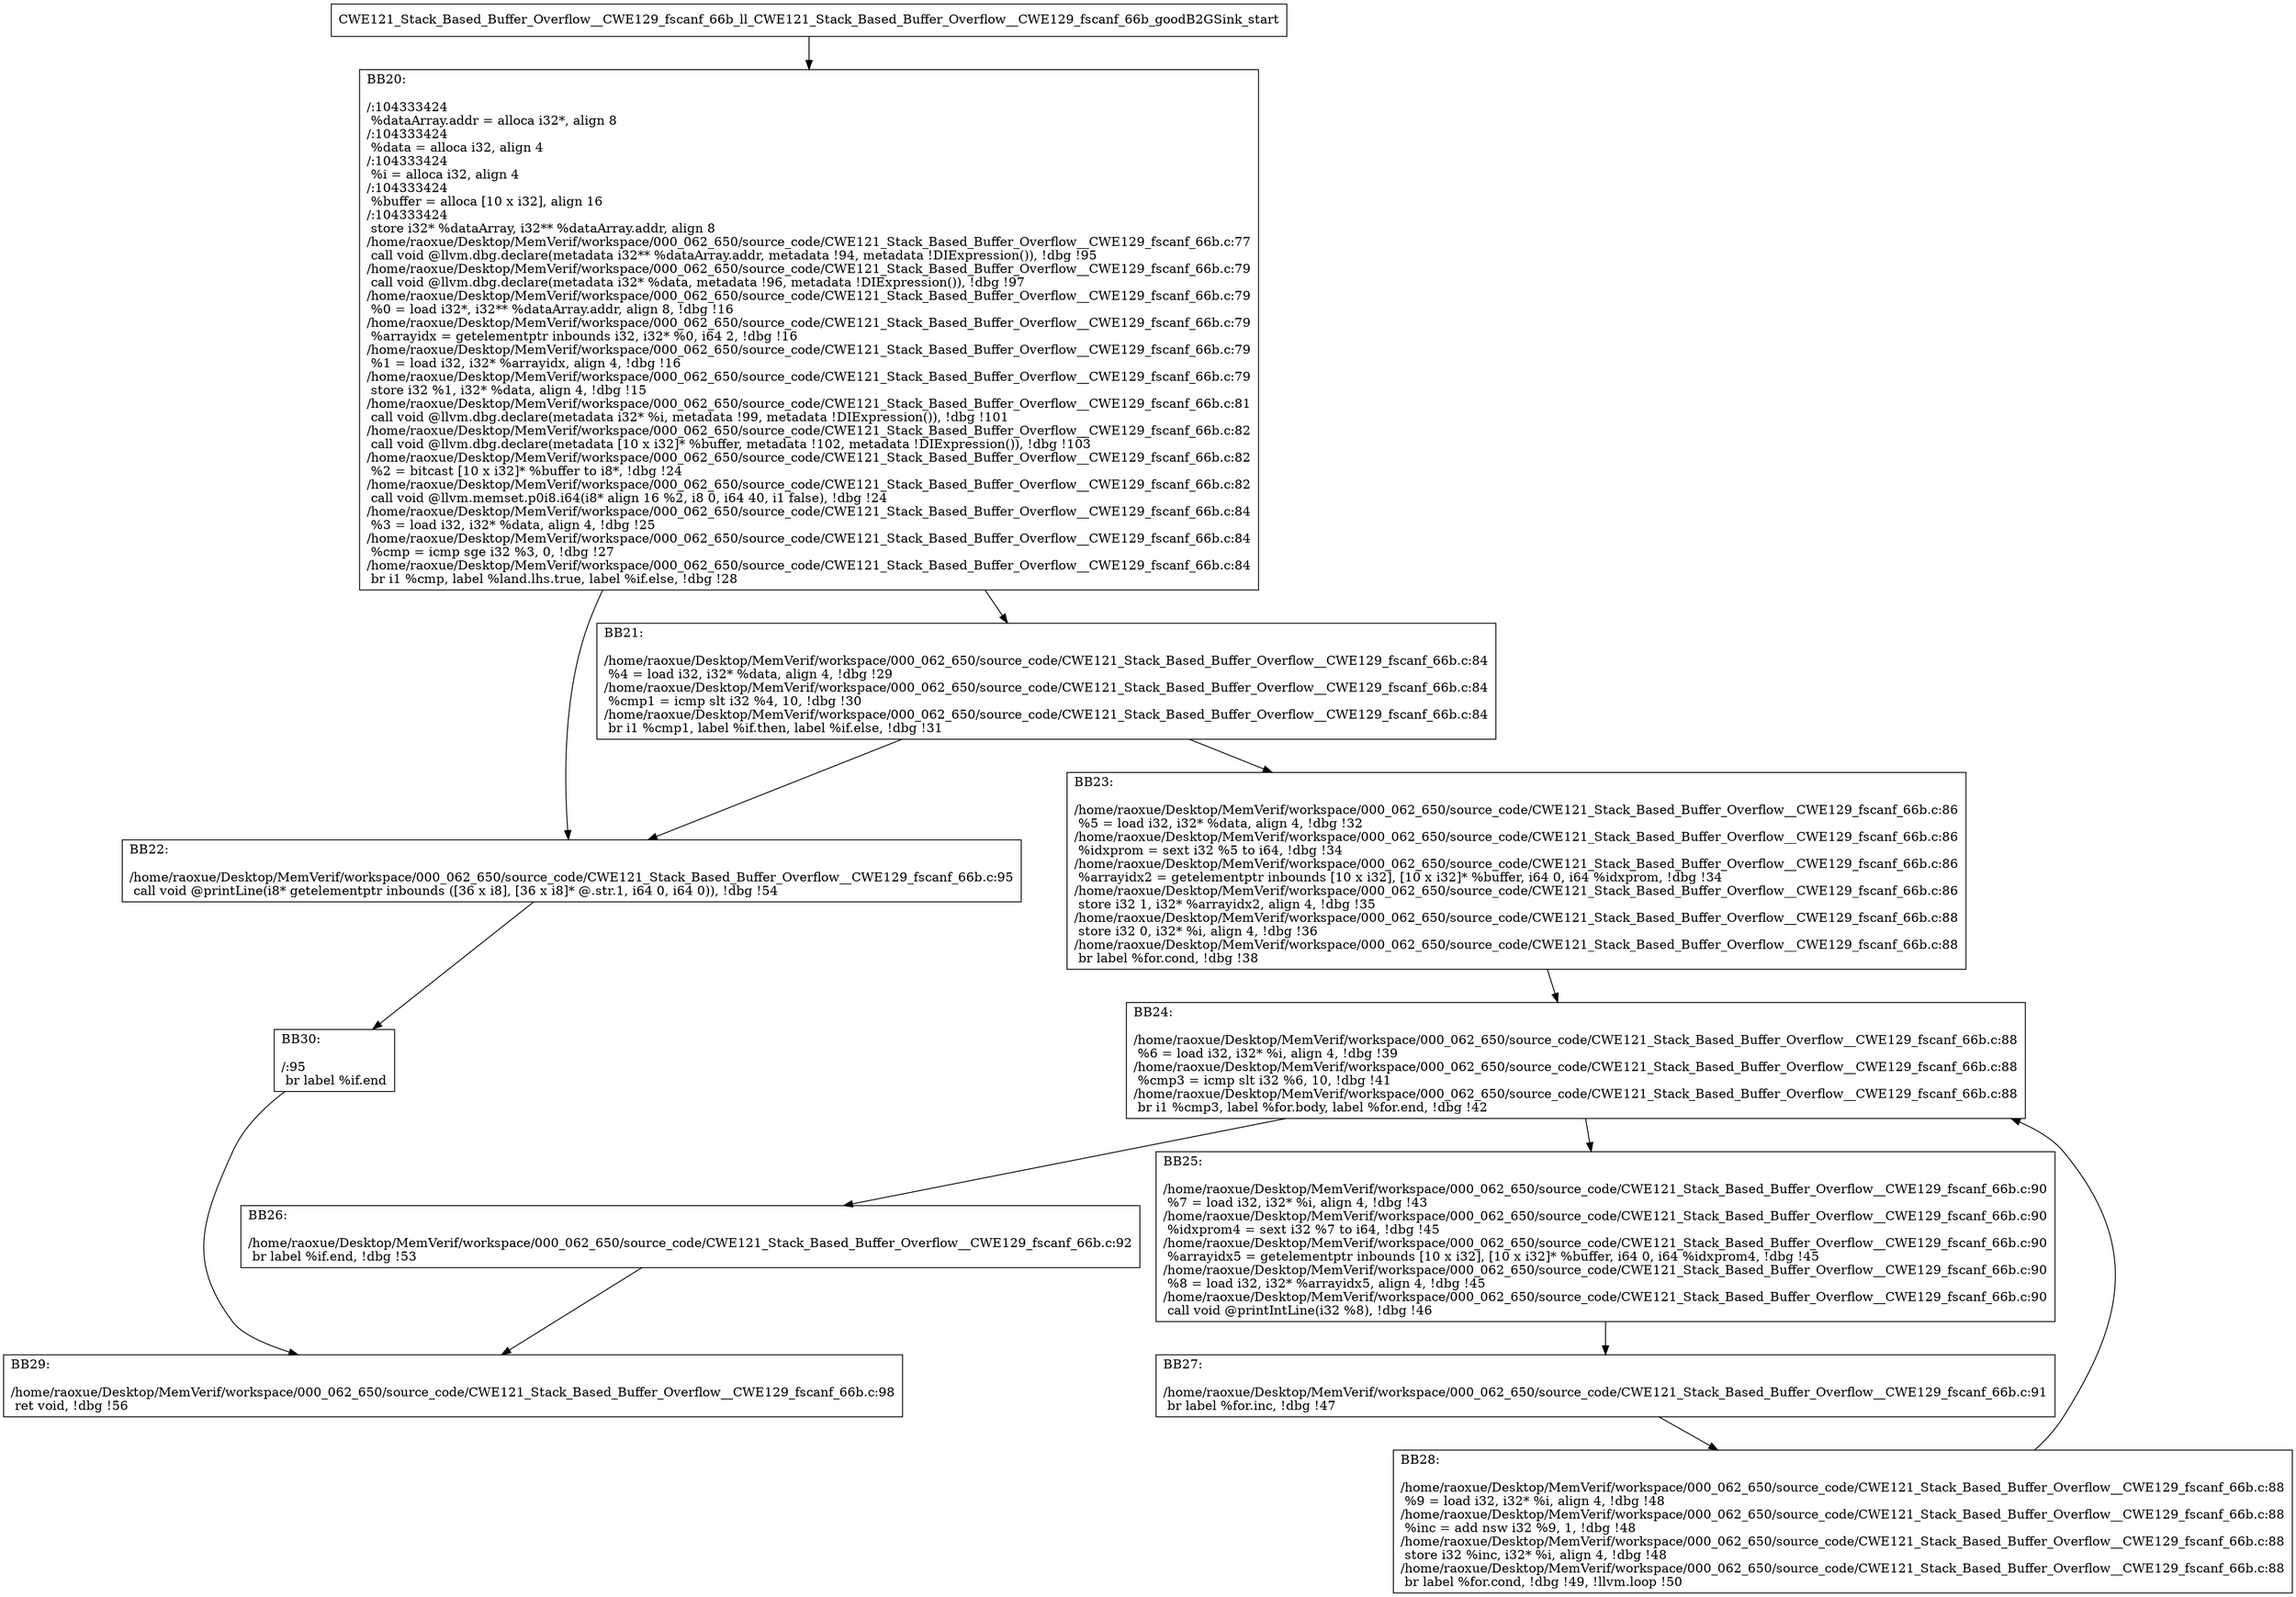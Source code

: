 digraph "CFG for'CWE121_Stack_Based_Buffer_Overflow__CWE129_fscanf_66b_ll_CWE121_Stack_Based_Buffer_Overflow__CWE129_fscanf_66b_goodB2GSink' function" {
	BBCWE121_Stack_Based_Buffer_Overflow__CWE129_fscanf_66b_ll_CWE121_Stack_Based_Buffer_Overflow__CWE129_fscanf_66b_goodB2GSink_start[shape=record,label="{CWE121_Stack_Based_Buffer_Overflow__CWE129_fscanf_66b_ll_CWE121_Stack_Based_Buffer_Overflow__CWE129_fscanf_66b_goodB2GSink_start}"];
	BBCWE121_Stack_Based_Buffer_Overflow__CWE129_fscanf_66b_ll_CWE121_Stack_Based_Buffer_Overflow__CWE129_fscanf_66b_goodB2GSink_start-> CWE121_Stack_Based_Buffer_Overflow__CWE129_fscanf_66b_ll_CWE121_Stack_Based_Buffer_Overflow__CWE129_fscanf_66b_goodB2GSinkBB20;
	CWE121_Stack_Based_Buffer_Overflow__CWE129_fscanf_66b_ll_CWE121_Stack_Based_Buffer_Overflow__CWE129_fscanf_66b_goodB2GSinkBB20 [shape=record, label="{BB20:\l\l/:104333424\l
  %dataArray.addr = alloca i32*, align 8\l
/:104333424\l
  %data = alloca i32, align 4\l
/:104333424\l
  %i = alloca i32, align 4\l
/:104333424\l
  %buffer = alloca [10 x i32], align 16\l
/:104333424\l
  store i32* %dataArray, i32** %dataArray.addr, align 8\l
/home/raoxue/Desktop/MemVerif/workspace/000_062_650/source_code/CWE121_Stack_Based_Buffer_Overflow__CWE129_fscanf_66b.c:77\l
  call void @llvm.dbg.declare(metadata i32** %dataArray.addr, metadata !94, metadata !DIExpression()), !dbg !95\l
/home/raoxue/Desktop/MemVerif/workspace/000_062_650/source_code/CWE121_Stack_Based_Buffer_Overflow__CWE129_fscanf_66b.c:79\l
  call void @llvm.dbg.declare(metadata i32* %data, metadata !96, metadata !DIExpression()), !dbg !97\l
/home/raoxue/Desktop/MemVerif/workspace/000_062_650/source_code/CWE121_Stack_Based_Buffer_Overflow__CWE129_fscanf_66b.c:79\l
  %0 = load i32*, i32** %dataArray.addr, align 8, !dbg !16\l
/home/raoxue/Desktop/MemVerif/workspace/000_062_650/source_code/CWE121_Stack_Based_Buffer_Overflow__CWE129_fscanf_66b.c:79\l
  %arrayidx = getelementptr inbounds i32, i32* %0, i64 2, !dbg !16\l
/home/raoxue/Desktop/MemVerif/workspace/000_062_650/source_code/CWE121_Stack_Based_Buffer_Overflow__CWE129_fscanf_66b.c:79\l
  %1 = load i32, i32* %arrayidx, align 4, !dbg !16\l
/home/raoxue/Desktop/MemVerif/workspace/000_062_650/source_code/CWE121_Stack_Based_Buffer_Overflow__CWE129_fscanf_66b.c:79\l
  store i32 %1, i32* %data, align 4, !dbg !15\l
/home/raoxue/Desktop/MemVerif/workspace/000_062_650/source_code/CWE121_Stack_Based_Buffer_Overflow__CWE129_fscanf_66b.c:81\l
  call void @llvm.dbg.declare(metadata i32* %i, metadata !99, metadata !DIExpression()), !dbg !101\l
/home/raoxue/Desktop/MemVerif/workspace/000_062_650/source_code/CWE121_Stack_Based_Buffer_Overflow__CWE129_fscanf_66b.c:82\l
  call void @llvm.dbg.declare(metadata [10 x i32]* %buffer, metadata !102, metadata !DIExpression()), !dbg !103\l
/home/raoxue/Desktop/MemVerif/workspace/000_062_650/source_code/CWE121_Stack_Based_Buffer_Overflow__CWE129_fscanf_66b.c:82\l
  %2 = bitcast [10 x i32]* %buffer to i8*, !dbg !24\l
/home/raoxue/Desktop/MemVerif/workspace/000_062_650/source_code/CWE121_Stack_Based_Buffer_Overflow__CWE129_fscanf_66b.c:82\l
  call void @llvm.memset.p0i8.i64(i8* align 16 %2, i8 0, i64 40, i1 false), !dbg !24\l
/home/raoxue/Desktop/MemVerif/workspace/000_062_650/source_code/CWE121_Stack_Based_Buffer_Overflow__CWE129_fscanf_66b.c:84\l
  %3 = load i32, i32* %data, align 4, !dbg !25\l
/home/raoxue/Desktop/MemVerif/workspace/000_062_650/source_code/CWE121_Stack_Based_Buffer_Overflow__CWE129_fscanf_66b.c:84\l
  %cmp = icmp sge i32 %3, 0, !dbg !27\l
/home/raoxue/Desktop/MemVerif/workspace/000_062_650/source_code/CWE121_Stack_Based_Buffer_Overflow__CWE129_fscanf_66b.c:84\l
  br i1 %cmp, label %land.lhs.true, label %if.else, !dbg !28\l
}"];
	CWE121_Stack_Based_Buffer_Overflow__CWE129_fscanf_66b_ll_CWE121_Stack_Based_Buffer_Overflow__CWE129_fscanf_66b_goodB2GSinkBB20-> CWE121_Stack_Based_Buffer_Overflow__CWE129_fscanf_66b_ll_CWE121_Stack_Based_Buffer_Overflow__CWE129_fscanf_66b_goodB2GSinkBB21;
	CWE121_Stack_Based_Buffer_Overflow__CWE129_fscanf_66b_ll_CWE121_Stack_Based_Buffer_Overflow__CWE129_fscanf_66b_goodB2GSinkBB20-> CWE121_Stack_Based_Buffer_Overflow__CWE129_fscanf_66b_ll_CWE121_Stack_Based_Buffer_Overflow__CWE129_fscanf_66b_goodB2GSinkBB22;
	CWE121_Stack_Based_Buffer_Overflow__CWE129_fscanf_66b_ll_CWE121_Stack_Based_Buffer_Overflow__CWE129_fscanf_66b_goodB2GSinkBB21 [shape=record, label="{BB21:\l\l/home/raoxue/Desktop/MemVerif/workspace/000_062_650/source_code/CWE121_Stack_Based_Buffer_Overflow__CWE129_fscanf_66b.c:84\l
  %4 = load i32, i32* %data, align 4, !dbg !29\l
/home/raoxue/Desktop/MemVerif/workspace/000_062_650/source_code/CWE121_Stack_Based_Buffer_Overflow__CWE129_fscanf_66b.c:84\l
  %cmp1 = icmp slt i32 %4, 10, !dbg !30\l
/home/raoxue/Desktop/MemVerif/workspace/000_062_650/source_code/CWE121_Stack_Based_Buffer_Overflow__CWE129_fscanf_66b.c:84\l
  br i1 %cmp1, label %if.then, label %if.else, !dbg !31\l
}"];
	CWE121_Stack_Based_Buffer_Overflow__CWE129_fscanf_66b_ll_CWE121_Stack_Based_Buffer_Overflow__CWE129_fscanf_66b_goodB2GSinkBB21-> CWE121_Stack_Based_Buffer_Overflow__CWE129_fscanf_66b_ll_CWE121_Stack_Based_Buffer_Overflow__CWE129_fscanf_66b_goodB2GSinkBB23;
	CWE121_Stack_Based_Buffer_Overflow__CWE129_fscanf_66b_ll_CWE121_Stack_Based_Buffer_Overflow__CWE129_fscanf_66b_goodB2GSinkBB21-> CWE121_Stack_Based_Buffer_Overflow__CWE129_fscanf_66b_ll_CWE121_Stack_Based_Buffer_Overflow__CWE129_fscanf_66b_goodB2GSinkBB22;
	CWE121_Stack_Based_Buffer_Overflow__CWE129_fscanf_66b_ll_CWE121_Stack_Based_Buffer_Overflow__CWE129_fscanf_66b_goodB2GSinkBB23 [shape=record, label="{BB23:\l\l/home/raoxue/Desktop/MemVerif/workspace/000_062_650/source_code/CWE121_Stack_Based_Buffer_Overflow__CWE129_fscanf_66b.c:86\l
  %5 = load i32, i32* %data, align 4, !dbg !32\l
/home/raoxue/Desktop/MemVerif/workspace/000_062_650/source_code/CWE121_Stack_Based_Buffer_Overflow__CWE129_fscanf_66b.c:86\l
  %idxprom = sext i32 %5 to i64, !dbg !34\l
/home/raoxue/Desktop/MemVerif/workspace/000_062_650/source_code/CWE121_Stack_Based_Buffer_Overflow__CWE129_fscanf_66b.c:86\l
  %arrayidx2 = getelementptr inbounds [10 x i32], [10 x i32]* %buffer, i64 0, i64 %idxprom, !dbg !34\l
/home/raoxue/Desktop/MemVerif/workspace/000_062_650/source_code/CWE121_Stack_Based_Buffer_Overflow__CWE129_fscanf_66b.c:86\l
  store i32 1, i32* %arrayidx2, align 4, !dbg !35\l
/home/raoxue/Desktop/MemVerif/workspace/000_062_650/source_code/CWE121_Stack_Based_Buffer_Overflow__CWE129_fscanf_66b.c:88\l
  store i32 0, i32* %i, align 4, !dbg !36\l
/home/raoxue/Desktop/MemVerif/workspace/000_062_650/source_code/CWE121_Stack_Based_Buffer_Overflow__CWE129_fscanf_66b.c:88\l
  br label %for.cond, !dbg !38\l
}"];
	CWE121_Stack_Based_Buffer_Overflow__CWE129_fscanf_66b_ll_CWE121_Stack_Based_Buffer_Overflow__CWE129_fscanf_66b_goodB2GSinkBB23-> CWE121_Stack_Based_Buffer_Overflow__CWE129_fscanf_66b_ll_CWE121_Stack_Based_Buffer_Overflow__CWE129_fscanf_66b_goodB2GSinkBB24;
	CWE121_Stack_Based_Buffer_Overflow__CWE129_fscanf_66b_ll_CWE121_Stack_Based_Buffer_Overflow__CWE129_fscanf_66b_goodB2GSinkBB24 [shape=record, label="{BB24:\l\l/home/raoxue/Desktop/MemVerif/workspace/000_062_650/source_code/CWE121_Stack_Based_Buffer_Overflow__CWE129_fscanf_66b.c:88\l
  %6 = load i32, i32* %i, align 4, !dbg !39\l
/home/raoxue/Desktop/MemVerif/workspace/000_062_650/source_code/CWE121_Stack_Based_Buffer_Overflow__CWE129_fscanf_66b.c:88\l
  %cmp3 = icmp slt i32 %6, 10, !dbg !41\l
/home/raoxue/Desktop/MemVerif/workspace/000_062_650/source_code/CWE121_Stack_Based_Buffer_Overflow__CWE129_fscanf_66b.c:88\l
  br i1 %cmp3, label %for.body, label %for.end, !dbg !42\l
}"];
	CWE121_Stack_Based_Buffer_Overflow__CWE129_fscanf_66b_ll_CWE121_Stack_Based_Buffer_Overflow__CWE129_fscanf_66b_goodB2GSinkBB24-> CWE121_Stack_Based_Buffer_Overflow__CWE129_fscanf_66b_ll_CWE121_Stack_Based_Buffer_Overflow__CWE129_fscanf_66b_goodB2GSinkBB25;
	CWE121_Stack_Based_Buffer_Overflow__CWE129_fscanf_66b_ll_CWE121_Stack_Based_Buffer_Overflow__CWE129_fscanf_66b_goodB2GSinkBB24-> CWE121_Stack_Based_Buffer_Overflow__CWE129_fscanf_66b_ll_CWE121_Stack_Based_Buffer_Overflow__CWE129_fscanf_66b_goodB2GSinkBB26;
	CWE121_Stack_Based_Buffer_Overflow__CWE129_fscanf_66b_ll_CWE121_Stack_Based_Buffer_Overflow__CWE129_fscanf_66b_goodB2GSinkBB25 [shape=record, label="{BB25:\l\l/home/raoxue/Desktop/MemVerif/workspace/000_062_650/source_code/CWE121_Stack_Based_Buffer_Overflow__CWE129_fscanf_66b.c:90\l
  %7 = load i32, i32* %i, align 4, !dbg !43\l
/home/raoxue/Desktop/MemVerif/workspace/000_062_650/source_code/CWE121_Stack_Based_Buffer_Overflow__CWE129_fscanf_66b.c:90\l
  %idxprom4 = sext i32 %7 to i64, !dbg !45\l
/home/raoxue/Desktop/MemVerif/workspace/000_062_650/source_code/CWE121_Stack_Based_Buffer_Overflow__CWE129_fscanf_66b.c:90\l
  %arrayidx5 = getelementptr inbounds [10 x i32], [10 x i32]* %buffer, i64 0, i64 %idxprom4, !dbg !45\l
/home/raoxue/Desktop/MemVerif/workspace/000_062_650/source_code/CWE121_Stack_Based_Buffer_Overflow__CWE129_fscanf_66b.c:90\l
  %8 = load i32, i32* %arrayidx5, align 4, !dbg !45\l
/home/raoxue/Desktop/MemVerif/workspace/000_062_650/source_code/CWE121_Stack_Based_Buffer_Overflow__CWE129_fscanf_66b.c:90\l
  call void @printIntLine(i32 %8), !dbg !46\l
}"];
	CWE121_Stack_Based_Buffer_Overflow__CWE129_fscanf_66b_ll_CWE121_Stack_Based_Buffer_Overflow__CWE129_fscanf_66b_goodB2GSinkBB25-> CWE121_Stack_Based_Buffer_Overflow__CWE129_fscanf_66b_ll_CWE121_Stack_Based_Buffer_Overflow__CWE129_fscanf_66b_goodB2GSinkBB27;
	CWE121_Stack_Based_Buffer_Overflow__CWE129_fscanf_66b_ll_CWE121_Stack_Based_Buffer_Overflow__CWE129_fscanf_66b_goodB2GSinkBB27 [shape=record, label="{BB27:\l\l/home/raoxue/Desktop/MemVerif/workspace/000_062_650/source_code/CWE121_Stack_Based_Buffer_Overflow__CWE129_fscanf_66b.c:91\l
  br label %for.inc, !dbg !47\l
}"];
	CWE121_Stack_Based_Buffer_Overflow__CWE129_fscanf_66b_ll_CWE121_Stack_Based_Buffer_Overflow__CWE129_fscanf_66b_goodB2GSinkBB27-> CWE121_Stack_Based_Buffer_Overflow__CWE129_fscanf_66b_ll_CWE121_Stack_Based_Buffer_Overflow__CWE129_fscanf_66b_goodB2GSinkBB28;
	CWE121_Stack_Based_Buffer_Overflow__CWE129_fscanf_66b_ll_CWE121_Stack_Based_Buffer_Overflow__CWE129_fscanf_66b_goodB2GSinkBB28 [shape=record, label="{BB28:\l\l/home/raoxue/Desktop/MemVerif/workspace/000_062_650/source_code/CWE121_Stack_Based_Buffer_Overflow__CWE129_fscanf_66b.c:88\l
  %9 = load i32, i32* %i, align 4, !dbg !48\l
/home/raoxue/Desktop/MemVerif/workspace/000_062_650/source_code/CWE121_Stack_Based_Buffer_Overflow__CWE129_fscanf_66b.c:88\l
  %inc = add nsw i32 %9, 1, !dbg !48\l
/home/raoxue/Desktop/MemVerif/workspace/000_062_650/source_code/CWE121_Stack_Based_Buffer_Overflow__CWE129_fscanf_66b.c:88\l
  store i32 %inc, i32* %i, align 4, !dbg !48\l
/home/raoxue/Desktop/MemVerif/workspace/000_062_650/source_code/CWE121_Stack_Based_Buffer_Overflow__CWE129_fscanf_66b.c:88\l
  br label %for.cond, !dbg !49, !llvm.loop !50\l
}"];
	CWE121_Stack_Based_Buffer_Overflow__CWE129_fscanf_66b_ll_CWE121_Stack_Based_Buffer_Overflow__CWE129_fscanf_66b_goodB2GSinkBB28-> CWE121_Stack_Based_Buffer_Overflow__CWE129_fscanf_66b_ll_CWE121_Stack_Based_Buffer_Overflow__CWE129_fscanf_66b_goodB2GSinkBB24;
	CWE121_Stack_Based_Buffer_Overflow__CWE129_fscanf_66b_ll_CWE121_Stack_Based_Buffer_Overflow__CWE129_fscanf_66b_goodB2GSinkBB26 [shape=record, label="{BB26:\l\l/home/raoxue/Desktop/MemVerif/workspace/000_062_650/source_code/CWE121_Stack_Based_Buffer_Overflow__CWE129_fscanf_66b.c:92\l
  br label %if.end, !dbg !53\l
}"];
	CWE121_Stack_Based_Buffer_Overflow__CWE129_fscanf_66b_ll_CWE121_Stack_Based_Buffer_Overflow__CWE129_fscanf_66b_goodB2GSinkBB26-> CWE121_Stack_Based_Buffer_Overflow__CWE129_fscanf_66b_ll_CWE121_Stack_Based_Buffer_Overflow__CWE129_fscanf_66b_goodB2GSinkBB29;
	CWE121_Stack_Based_Buffer_Overflow__CWE129_fscanf_66b_ll_CWE121_Stack_Based_Buffer_Overflow__CWE129_fscanf_66b_goodB2GSinkBB22 [shape=record, label="{BB22:\l\l/home/raoxue/Desktop/MemVerif/workspace/000_062_650/source_code/CWE121_Stack_Based_Buffer_Overflow__CWE129_fscanf_66b.c:95\l
  call void @printLine(i8* getelementptr inbounds ([36 x i8], [36 x i8]* @.str.1, i64 0, i64 0)), !dbg !54\l
}"];
	CWE121_Stack_Based_Buffer_Overflow__CWE129_fscanf_66b_ll_CWE121_Stack_Based_Buffer_Overflow__CWE129_fscanf_66b_goodB2GSinkBB22-> CWE121_Stack_Based_Buffer_Overflow__CWE129_fscanf_66b_ll_CWE121_Stack_Based_Buffer_Overflow__CWE129_fscanf_66b_goodB2GSinkBB30;
	CWE121_Stack_Based_Buffer_Overflow__CWE129_fscanf_66b_ll_CWE121_Stack_Based_Buffer_Overflow__CWE129_fscanf_66b_goodB2GSinkBB30 [shape=record, label="{BB30:\l\l/:95\l
  br label %if.end\l
}"];
	CWE121_Stack_Based_Buffer_Overflow__CWE129_fscanf_66b_ll_CWE121_Stack_Based_Buffer_Overflow__CWE129_fscanf_66b_goodB2GSinkBB30-> CWE121_Stack_Based_Buffer_Overflow__CWE129_fscanf_66b_ll_CWE121_Stack_Based_Buffer_Overflow__CWE129_fscanf_66b_goodB2GSinkBB29;
	CWE121_Stack_Based_Buffer_Overflow__CWE129_fscanf_66b_ll_CWE121_Stack_Based_Buffer_Overflow__CWE129_fscanf_66b_goodB2GSinkBB29 [shape=record, label="{BB29:\l\l/home/raoxue/Desktop/MemVerif/workspace/000_062_650/source_code/CWE121_Stack_Based_Buffer_Overflow__CWE129_fscanf_66b.c:98\l
  ret void, !dbg !56\l
}"];
}
